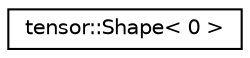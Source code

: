 digraph "Graphical Class Hierarchy"
{
  edge [fontname="Helvetica",fontsize="10",labelfontname="Helvetica",labelfontsize="10"];
  node [fontname="Helvetica",fontsize="10",shape=record];
  rankdir="LR";
  Node1 [label="tensor::Shape\< 0 \>",height=0.2,width=0.4,color="black", fillcolor="white", style="filled",URL="$classtensor_1_1Shape_3_010_01_4.html"];
}
